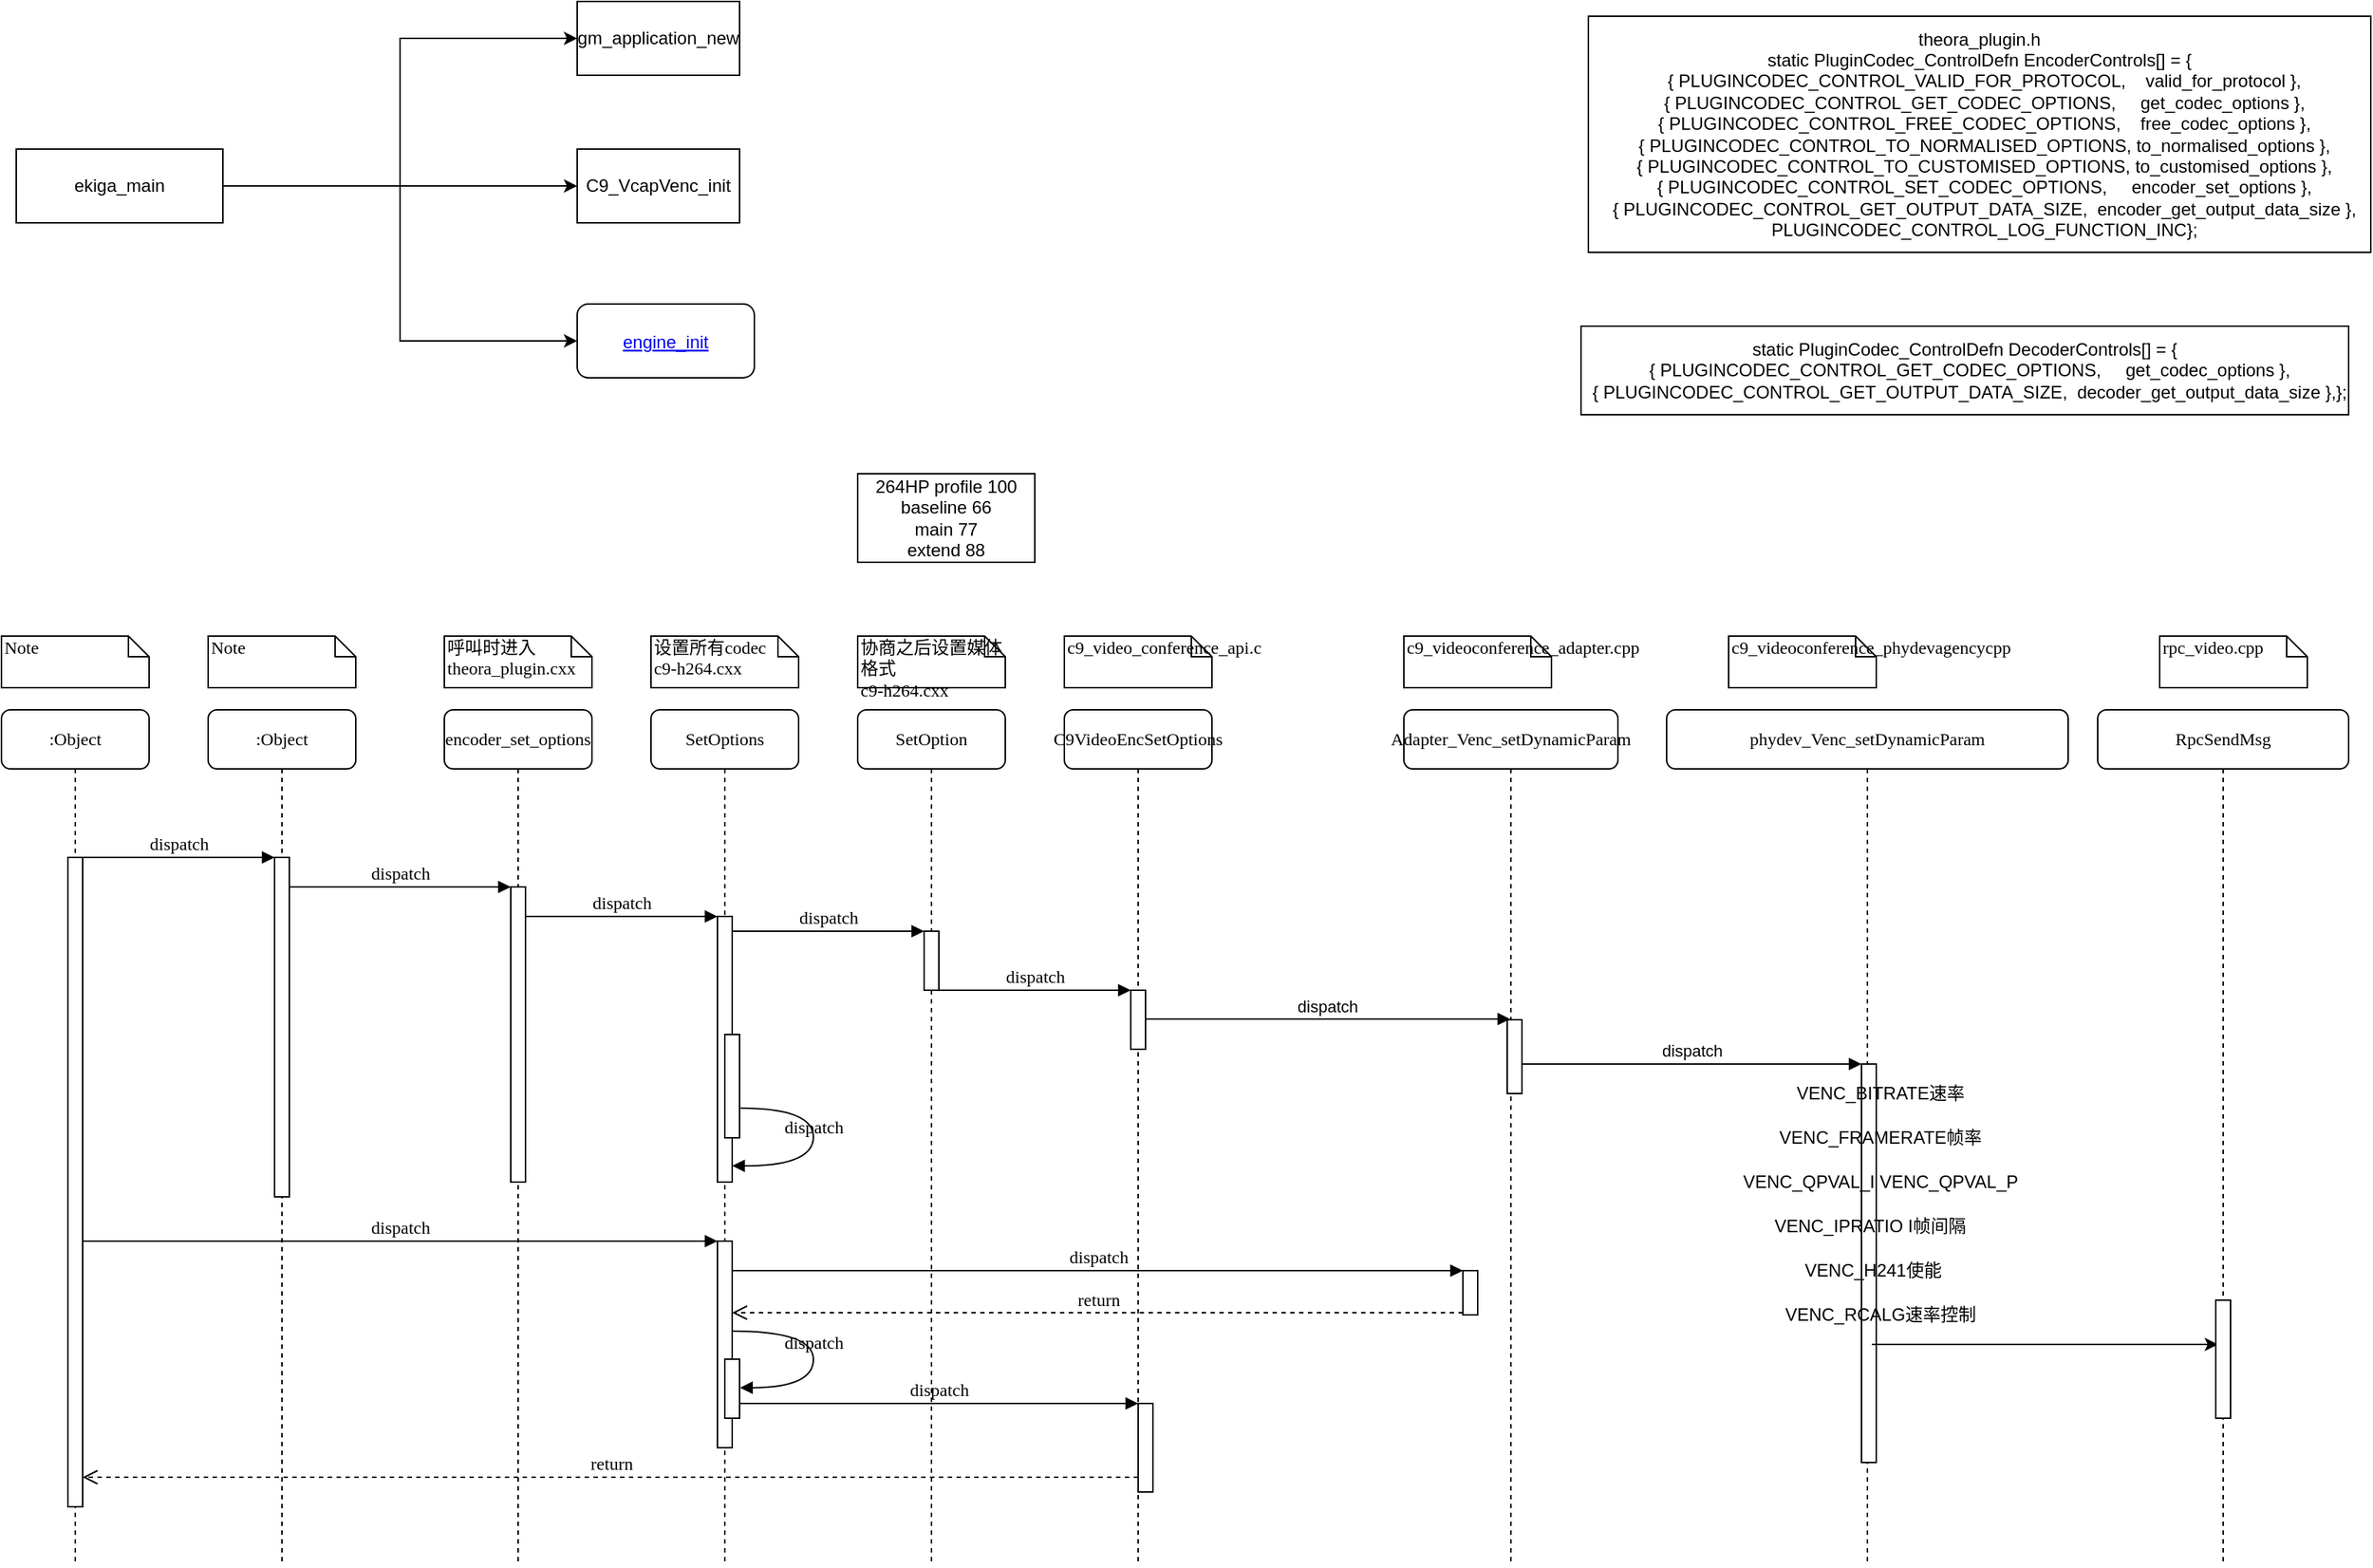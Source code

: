 <mxfile version="21.1.7" type="github" pages="4">
  <diagram name="ekiga_main" id="13e1069c-82ec-6db2-03f1-153e76fe0fe0">
    <mxGraphModel dx="1372" dy="1654" grid="1" gridSize="10" guides="1" tooltips="1" connect="1" arrows="1" fold="1" page="1" pageScale="1" pageWidth="1100" pageHeight="850" background="none" math="0" shadow="0">
      <root>
        <mxCell id="0" />
        <mxCell id="1" parent="0" />
        <mxCell id="7baba1c4bc27f4b0-2" value=":Object" style="shape=umlLifeline;perimeter=lifelinePerimeter;whiteSpace=wrap;html=1;container=1;collapsible=0;recursiveResize=0;outlineConnect=0;rounded=1;shadow=0;comic=0;labelBackgroundColor=none;strokeWidth=1;fontFamily=Verdana;fontSize=12;align=center;" parent="1" vertex="1">
          <mxGeometry x="240" y="80" width="100" height="580" as="geometry" />
        </mxCell>
        <mxCell id="7baba1c4bc27f4b0-10" value="" style="html=1;points=[];perimeter=orthogonalPerimeter;rounded=0;shadow=0;comic=0;labelBackgroundColor=none;strokeWidth=1;fontFamily=Verdana;fontSize=12;align=center;" parent="7baba1c4bc27f4b0-2" vertex="1">
          <mxGeometry x="45" y="100" width="10" height="230" as="geometry" />
        </mxCell>
        <mxCell id="7baba1c4bc27f4b0-3" value="encoder_set_options" style="shape=umlLifeline;perimeter=lifelinePerimeter;whiteSpace=wrap;html=1;container=1;collapsible=0;recursiveResize=0;outlineConnect=0;rounded=1;shadow=0;comic=0;labelBackgroundColor=none;strokeWidth=1;fontFamily=Verdana;fontSize=12;align=center;" parent="1" vertex="1">
          <mxGeometry x="400" y="80" width="100" height="580" as="geometry" />
        </mxCell>
        <mxCell id="7baba1c4bc27f4b0-13" value="" style="html=1;points=[];perimeter=orthogonalPerimeter;rounded=0;shadow=0;comic=0;labelBackgroundColor=none;strokeWidth=1;fontFamily=Verdana;fontSize=12;align=center;" parent="7baba1c4bc27f4b0-3" vertex="1">
          <mxGeometry x="45" y="120" width="10" height="200" as="geometry" />
        </mxCell>
        <mxCell id="7baba1c4bc27f4b0-4" value="SetOptions" style="shape=umlLifeline;perimeter=lifelinePerimeter;whiteSpace=wrap;html=1;container=1;collapsible=0;recursiveResize=0;outlineConnect=0;rounded=1;shadow=0;comic=0;labelBackgroundColor=none;strokeWidth=1;fontFamily=Verdana;fontSize=12;align=center;" parent="1" vertex="1">
          <mxGeometry x="540" y="80" width="100" height="580" as="geometry" />
        </mxCell>
        <mxCell id="7baba1c4bc27f4b0-5" value="SetOption" style="shape=umlLifeline;perimeter=lifelinePerimeter;whiteSpace=wrap;html=1;container=1;collapsible=0;recursiveResize=0;outlineConnect=0;rounded=1;shadow=0;comic=0;labelBackgroundColor=none;strokeWidth=1;fontFamily=Verdana;fontSize=12;align=center;" parent="1" vertex="1">
          <mxGeometry x="680" y="80" width="100" height="580" as="geometry" />
        </mxCell>
        <mxCell id="7baba1c4bc27f4b0-6" value="C9VideoEncSetOptions" style="shape=umlLifeline;perimeter=lifelinePerimeter;whiteSpace=wrap;html=1;container=1;collapsible=0;recursiveResize=0;outlineConnect=0;rounded=1;shadow=0;comic=0;labelBackgroundColor=none;strokeWidth=1;fontFamily=Verdana;fontSize=12;align=center;" parent="1" vertex="1">
          <mxGeometry x="820" y="80" width="100" height="580" as="geometry" />
        </mxCell>
        <mxCell id="ijWDm0RKz5ggMyt9_muB-8" value="" style="html=1;points=[];perimeter=orthogonalPerimeter;outlineConnect=0;targetShapes=umlLifeline;portConstraint=eastwest;newEdgeStyle={&quot;edgeStyle&quot;:&quot;elbowEdgeStyle&quot;,&quot;elbow&quot;:&quot;vertical&quot;,&quot;curved&quot;:0,&quot;rounded&quot;:0};" vertex="1" parent="7baba1c4bc27f4b0-6">
          <mxGeometry x="45" y="190" width="10" height="40" as="geometry" />
        </mxCell>
        <mxCell id="ijWDm0RKz5ggMyt9_muB-9" value="dispatch" style="html=1;verticalAlign=bottom;endArrow=block;entryX=0;entryY=0;labelBackgroundColor=none;fontFamily=Verdana;fontSize=12;edgeStyle=elbowEdgeStyle;elbow=vertical;" edge="1" parent="7baba1c4bc27f4b0-6">
          <mxGeometry relative="1" as="geometry">
            <mxPoint x="-85" y="190" as="sourcePoint" />
            <mxPoint x="45" y="190" as="targetPoint" />
          </mxGeometry>
        </mxCell>
        <mxCell id="ijWDm0RKz5ggMyt9_muB-36" value="dispatch" style="html=1;verticalAlign=bottom;endArrow=block;edgeStyle=elbowEdgeStyle;elbow=vertical;curved=0;rounded=0;" edge="1" parent="7baba1c4bc27f4b0-6" target="7baba1c4bc27f4b0-7">
          <mxGeometry x="-0.003" relative="1" as="geometry">
            <mxPoint x="55" y="209.5" as="sourcePoint" />
            <mxPoint x="245.5" y="209.5" as="targetPoint" />
            <mxPoint as="offset" />
          </mxGeometry>
        </mxCell>
        <mxCell id="7baba1c4bc27f4b0-7" value="Adapter_Venc_setDynamicParam" style="shape=umlLifeline;perimeter=lifelinePerimeter;whiteSpace=wrap;html=1;container=1;collapsible=0;recursiveResize=0;outlineConnect=0;rounded=1;shadow=0;comic=0;labelBackgroundColor=none;strokeWidth=1;fontFamily=Verdana;fontSize=12;align=center;" parent="1" vertex="1">
          <mxGeometry x="1050" y="80" width="145" height="580" as="geometry" />
        </mxCell>
        <mxCell id="7baba1c4bc27f4b0-25" value="" style="html=1;points=[];perimeter=orthogonalPerimeter;rounded=0;shadow=0;comic=0;labelBackgroundColor=none;strokeColor=#000000;strokeWidth=1;fillColor=#FFFFFF;fontFamily=Verdana;fontSize=12;fontColor=#000000;align=center;" parent="7baba1c4bc27f4b0-7" vertex="1">
          <mxGeometry x="40" y="380" width="10" height="30" as="geometry" />
        </mxCell>
        <mxCell id="ijWDm0RKz5ggMyt9_muB-10" value="" style="html=1;points=[];perimeter=orthogonalPerimeter;outlineConnect=0;targetShapes=umlLifeline;portConstraint=eastwest;newEdgeStyle={&quot;edgeStyle&quot;:&quot;elbowEdgeStyle&quot;,&quot;elbow&quot;:&quot;vertical&quot;,&quot;curved&quot;:0,&quot;rounded&quot;:0};" vertex="1" parent="7baba1c4bc27f4b0-7">
          <mxGeometry x="70" y="210" width="10" height="50" as="geometry" />
        </mxCell>
        <mxCell id="7baba1c4bc27f4b0-8" value=":Object" style="shape=umlLifeline;perimeter=lifelinePerimeter;whiteSpace=wrap;html=1;container=1;collapsible=0;recursiveResize=0;outlineConnect=0;rounded=1;shadow=0;comic=0;labelBackgroundColor=none;strokeWidth=1;fontFamily=Verdana;fontSize=12;align=center;" parent="1" vertex="1">
          <mxGeometry x="100" y="80" width="100" height="580" as="geometry" />
        </mxCell>
        <mxCell id="7baba1c4bc27f4b0-9" value="" style="html=1;points=[];perimeter=orthogonalPerimeter;rounded=0;shadow=0;comic=0;labelBackgroundColor=none;strokeWidth=1;fontFamily=Verdana;fontSize=12;align=center;" parent="7baba1c4bc27f4b0-8" vertex="1">
          <mxGeometry x="45" y="100" width="10" height="440" as="geometry" />
        </mxCell>
        <mxCell id="7baba1c4bc27f4b0-16" value="" style="html=1;points=[];perimeter=orthogonalPerimeter;rounded=0;shadow=0;comic=0;labelBackgroundColor=none;strokeWidth=1;fontFamily=Verdana;fontSize=12;align=center;" parent="1" vertex="1">
          <mxGeometry x="585" y="220" width="10" height="180" as="geometry" />
        </mxCell>
        <mxCell id="7baba1c4bc27f4b0-17" value="dispatch" style="html=1;verticalAlign=bottom;endArrow=block;labelBackgroundColor=none;fontFamily=Verdana;fontSize=12;edgeStyle=elbowEdgeStyle;elbow=vertical;" parent="1" source="7baba1c4bc27f4b0-13" target="7baba1c4bc27f4b0-16" edge="1">
          <mxGeometry relative="1" as="geometry">
            <mxPoint x="510" y="220" as="sourcePoint" />
            <Array as="points">
              <mxPoint x="460" y="220" />
            </Array>
          </mxGeometry>
        </mxCell>
        <mxCell id="7baba1c4bc27f4b0-19" value="" style="html=1;points=[];perimeter=orthogonalPerimeter;rounded=0;shadow=0;comic=0;labelBackgroundColor=none;strokeWidth=1;fontFamily=Verdana;fontSize=12;align=center;" parent="1" vertex="1">
          <mxGeometry x="725" y="230" width="10" height="40" as="geometry" />
        </mxCell>
        <mxCell id="7baba1c4bc27f4b0-20" value="dispatch" style="html=1;verticalAlign=bottom;endArrow=block;entryX=0;entryY=0;labelBackgroundColor=none;fontFamily=Verdana;fontSize=12;edgeStyle=elbowEdgeStyle;elbow=vertical;" parent="1" source="7baba1c4bc27f4b0-16" target="7baba1c4bc27f4b0-19" edge="1">
          <mxGeometry relative="1" as="geometry">
            <mxPoint x="650" y="230" as="sourcePoint" />
          </mxGeometry>
        </mxCell>
        <mxCell id="7baba1c4bc27f4b0-22" value="" style="html=1;points=[];perimeter=orthogonalPerimeter;rounded=0;shadow=0;comic=0;labelBackgroundColor=none;strokeWidth=1;fontFamily=Verdana;fontSize=12;align=center;" parent="1" vertex="1">
          <mxGeometry x="585" y="440" width="10" height="140" as="geometry" />
        </mxCell>
        <mxCell id="7baba1c4bc27f4b0-23" value="dispatch" style="html=1;verticalAlign=bottom;endArrow=block;entryX=0;entryY=0;labelBackgroundColor=none;fontFamily=Verdana;fontSize=12;" parent="1" source="7baba1c4bc27f4b0-9" target="7baba1c4bc27f4b0-22" edge="1">
          <mxGeometry relative="1" as="geometry">
            <mxPoint x="510" y="420" as="sourcePoint" />
          </mxGeometry>
        </mxCell>
        <mxCell id="7baba1c4bc27f4b0-26" value="dispatch" style="html=1;verticalAlign=bottom;endArrow=block;entryX=0;entryY=0;labelBackgroundColor=none;fontFamily=Verdana;fontSize=12;" parent="1" source="7baba1c4bc27f4b0-22" target="7baba1c4bc27f4b0-25" edge="1">
          <mxGeometry relative="1" as="geometry">
            <mxPoint x="930" y="340" as="sourcePoint" />
          </mxGeometry>
        </mxCell>
        <mxCell id="7baba1c4bc27f4b0-27" value="return" style="html=1;verticalAlign=bottom;endArrow=open;dashed=1;endSize=8;exitX=0;exitY=0.95;labelBackgroundColor=none;fontFamily=Verdana;fontSize=12;" parent="1" source="7baba1c4bc27f4b0-25" target="7baba1c4bc27f4b0-22" edge="1">
          <mxGeometry relative="1" as="geometry">
            <mxPoint x="930" y="416" as="targetPoint" />
          </mxGeometry>
        </mxCell>
        <mxCell id="7baba1c4bc27f4b0-28" value="" style="html=1;points=[];perimeter=orthogonalPerimeter;rounded=0;shadow=0;comic=0;labelBackgroundColor=none;strokeWidth=1;fontFamily=Verdana;fontSize=12;align=center;" parent="1" vertex="1">
          <mxGeometry x="870" y="550" width="10" height="60" as="geometry" />
        </mxCell>
        <mxCell id="7baba1c4bc27f4b0-29" value="dispatch" style="html=1;verticalAlign=bottom;endArrow=block;entryX=0;entryY=0;labelBackgroundColor=none;fontFamily=Verdana;fontSize=12;edgeStyle=elbowEdgeStyle;elbow=vertical;" parent="1" source="7baba1c4bc27f4b0-37" target="7baba1c4bc27f4b0-28" edge="1">
          <mxGeometry relative="1" as="geometry">
            <mxPoint x="800" y="550" as="sourcePoint" />
          </mxGeometry>
        </mxCell>
        <mxCell id="7baba1c4bc27f4b0-30" value="return" style="html=1;verticalAlign=bottom;endArrow=open;dashed=1;endSize=8;labelBackgroundColor=none;fontFamily=Verdana;fontSize=12;edgeStyle=elbowEdgeStyle;elbow=vertical;" parent="1" source="7baba1c4bc27f4b0-28" target="7baba1c4bc27f4b0-9" edge="1">
          <mxGeometry relative="1" as="geometry">
            <mxPoint x="800" y="626" as="targetPoint" />
            <Array as="points">
              <mxPoint x="570" y="600" />
            </Array>
          </mxGeometry>
        </mxCell>
        <mxCell id="7baba1c4bc27f4b0-11" value="dispatch" style="html=1;verticalAlign=bottom;endArrow=block;entryX=0;entryY=0;labelBackgroundColor=none;fontFamily=Verdana;fontSize=12;edgeStyle=elbowEdgeStyle;elbow=vertical;" parent="1" source="7baba1c4bc27f4b0-9" target="7baba1c4bc27f4b0-10" edge="1">
          <mxGeometry relative="1" as="geometry">
            <mxPoint x="220" y="190" as="sourcePoint" />
          </mxGeometry>
        </mxCell>
        <mxCell id="7baba1c4bc27f4b0-14" value="dispatch" style="html=1;verticalAlign=bottom;endArrow=block;entryX=0;entryY=0;labelBackgroundColor=none;fontFamily=Verdana;fontSize=12;edgeStyle=elbowEdgeStyle;elbow=vertical;" parent="1" source="7baba1c4bc27f4b0-10" target="7baba1c4bc27f4b0-13" edge="1">
          <mxGeometry relative="1" as="geometry">
            <mxPoint x="370" y="200" as="sourcePoint" />
          </mxGeometry>
        </mxCell>
        <mxCell id="7baba1c4bc27f4b0-34" value="" style="html=1;points=[];perimeter=orthogonalPerimeter;rounded=0;shadow=0;comic=0;labelBackgroundColor=none;strokeWidth=1;fontFamily=Verdana;fontSize=12;align=center;" parent="1" vertex="1">
          <mxGeometry x="590" y="300" width="10" height="70" as="geometry" />
        </mxCell>
        <mxCell id="7baba1c4bc27f4b0-36" value="dispatch" style="html=1;verticalAlign=bottom;endArrow=block;labelBackgroundColor=none;fontFamily=Verdana;fontSize=12;elbow=vertical;edgeStyle=orthogonalEdgeStyle;curved=1;exitX=1.066;exitY=0.713;exitPerimeter=0;" parent="1" source="7baba1c4bc27f4b0-34" edge="1">
          <mxGeometry relative="1" as="geometry">
            <mxPoint x="610.333" y="350" as="sourcePoint" />
            <mxPoint x="595" y="389" as="targetPoint" />
            <Array as="points">
              <mxPoint x="650" y="350" />
              <mxPoint x="650" y="389" />
            </Array>
          </mxGeometry>
        </mxCell>
        <mxCell id="7baba1c4bc27f4b0-37" value="" style="html=1;points=[];perimeter=orthogonalPerimeter;rounded=0;shadow=0;comic=0;labelBackgroundColor=none;strokeWidth=1;fontFamily=Verdana;fontSize=12;align=center;" parent="1" vertex="1">
          <mxGeometry x="590" y="520" width="10" height="40" as="geometry" />
        </mxCell>
        <mxCell id="7baba1c4bc27f4b0-39" value="dispatch" style="html=1;verticalAlign=bottom;endArrow=block;labelBackgroundColor=none;fontFamily=Verdana;fontSize=12;elbow=vertical;edgeStyle=orthogonalEdgeStyle;curved=1;entryX=1;entryY=0.286;entryPerimeter=0;exitX=1.038;exitY=0.345;exitPerimeter=0;" parent="1" edge="1">
          <mxGeometry relative="1" as="geometry">
            <mxPoint x="595.333" y="501" as="sourcePoint" />
            <mxPoint x="600.333" y="539.333" as="targetPoint" />
            <Array as="points">
              <mxPoint x="650" y="501" />
              <mxPoint x="650" y="539" />
            </Array>
          </mxGeometry>
        </mxCell>
        <mxCell id="7baba1c4bc27f4b0-40" value="Note" style="shape=note;whiteSpace=wrap;html=1;size=14;verticalAlign=top;align=left;spacingTop=-6;rounded=0;shadow=0;comic=0;labelBackgroundColor=none;strokeWidth=1;fontFamily=Verdana;fontSize=12" parent="1" vertex="1">
          <mxGeometry x="100" y="30" width="100" height="35" as="geometry" />
        </mxCell>
        <mxCell id="7baba1c4bc27f4b0-41" value="Note" style="shape=note;whiteSpace=wrap;html=1;size=14;verticalAlign=top;align=left;spacingTop=-6;rounded=0;shadow=0;comic=0;labelBackgroundColor=none;strokeWidth=1;fontFamily=Verdana;fontSize=12" parent="1" vertex="1">
          <mxGeometry x="240" y="30" width="100" height="35" as="geometry" />
        </mxCell>
        <mxCell id="7baba1c4bc27f4b0-42" value="呼叫时进入&lt;br&gt;theora_plugin.cxx" style="shape=note;whiteSpace=wrap;html=1;size=14;verticalAlign=top;align=left;spacingTop=-6;rounded=0;shadow=0;comic=0;labelBackgroundColor=none;strokeWidth=1;fontFamily=Verdana;fontSize=12" parent="1" vertex="1">
          <mxGeometry x="400" y="30" width="100" height="35" as="geometry" />
        </mxCell>
        <mxCell id="7baba1c4bc27f4b0-43" value="设置所有codec&lt;br&gt;c9-h264.cxx" style="shape=note;whiteSpace=wrap;html=1;size=14;verticalAlign=top;align=left;spacingTop=-6;rounded=0;shadow=0;comic=0;labelBackgroundColor=none;strokeWidth=1;fontFamily=Verdana;fontSize=12" parent="1" vertex="1">
          <mxGeometry x="540" y="30" width="100" height="35" as="geometry" />
        </mxCell>
        <mxCell id="7baba1c4bc27f4b0-45" value="c9_video_conference_api.c" style="shape=note;whiteSpace=wrap;html=1;size=14;verticalAlign=top;align=left;spacingTop=-6;rounded=0;shadow=0;comic=0;labelBackgroundColor=none;strokeWidth=1;fontFamily=Verdana;fontSize=12" parent="1" vertex="1">
          <mxGeometry x="820" y="30" width="100" height="35" as="geometry" />
        </mxCell>
        <mxCell id="7baba1c4bc27f4b0-44" value="协商之后设置媒体格式&lt;br&gt;c9-h264.cxx" style="shape=note;whiteSpace=wrap;html=1;size=14;verticalAlign=top;align=left;spacingTop=-6;rounded=0;shadow=0;comic=0;labelBackgroundColor=none;strokeWidth=1;fontFamily=Verdana;fontSize=12" parent="1" vertex="1">
          <mxGeometry x="680" y="30" width="100" height="35" as="geometry" />
        </mxCell>
        <mxCell id="7baba1c4bc27f4b0-46" value="c9_videoconference_adapter.cpp" style="shape=note;whiteSpace=wrap;html=1;size=14;verticalAlign=top;align=left;spacingTop=-6;rounded=0;shadow=0;comic=0;labelBackgroundColor=none;strokeWidth=1;fontFamily=Verdana;fontSize=12" parent="1" vertex="1">
          <mxGeometry x="1050" y="30" width="100" height="35" as="geometry" />
        </mxCell>
        <mxCell id="gQu-EgqjIdYCseF4d5mw-7" value="" style="edgeStyle=orthogonalEdgeStyle;rounded=0;orthogonalLoop=1;jettySize=auto;html=1;" edge="1" parent="1" source="gQu-EgqjIdYCseF4d5mw-1" target="gQu-EgqjIdYCseF4d5mw-6">
          <mxGeometry relative="1" as="geometry" />
        </mxCell>
        <mxCell id="gQu-EgqjIdYCseF4d5mw-8" style="edgeStyle=orthogonalEdgeStyle;rounded=0;orthogonalLoop=1;jettySize=auto;html=1;entryX=0;entryY=0.5;entryDx=0;entryDy=0;" edge="1" parent="1" source="gQu-EgqjIdYCseF4d5mw-1" target="gQu-EgqjIdYCseF4d5mw-2">
          <mxGeometry relative="1" as="geometry" />
        </mxCell>
        <mxCell id="gQu-EgqjIdYCseF4d5mw-10" style="edgeStyle=orthogonalEdgeStyle;rounded=0;orthogonalLoop=1;jettySize=auto;html=1;exitX=1;exitY=0.5;exitDx=0;exitDy=0;entryX=0;entryY=0.5;entryDx=0;entryDy=0;" edge="1" parent="1" source="gQu-EgqjIdYCseF4d5mw-1" target="eDSKi7YM4I0om17HCzt9-1">
          <mxGeometry relative="1" as="geometry">
            <mxPoint x="490" y="-175" as="targetPoint" />
          </mxGeometry>
        </mxCell>
        <mxCell id="gQu-EgqjIdYCseF4d5mw-1" value="ekiga_main" style="html=1;whiteSpace=wrap;" vertex="1" parent="1">
          <mxGeometry x="110" y="-300" width="140" height="50" as="geometry" />
        </mxCell>
        <UserObject label="engine_init" link="data:page/id,sQ9oNI7Usirow8br0qx9" id="eDSKi7YM4I0om17HCzt9-1">
          <mxCell style="fontColor=#0000EE;fontStyle=4;rounded=1;overflow=hidden;spacing=10;" vertex="1" parent="1">
            <mxGeometry x="490" y="-195" width="120" height="50" as="geometry" />
          </mxCell>
        </UserObject>
        <mxCell id="gQu-EgqjIdYCseF4d5mw-2" value="gm_application_new" style="html=1;whiteSpace=wrap;" vertex="1" parent="1">
          <mxGeometry x="490" y="-400" width="110" height="50" as="geometry" />
        </mxCell>
        <mxCell id="gQu-EgqjIdYCseF4d5mw-6" value="C9_VcapVenc_init" style="html=1;whiteSpace=wrap;" vertex="1" parent="1">
          <mxGeometry x="490" y="-300" width="110" height="50" as="geometry" />
        </mxCell>
        <mxCell id="ijWDm0RKz5ggMyt9_muB-1" value="&lt;div&gt;theora_plugin.h&lt;br&gt;&lt;/div&gt;&lt;div&gt;static PluginCodec_ControlDefn EncoderControls[] = {&lt;/div&gt;&lt;div&gt;&amp;nbsp; { PLUGINCODEC_CONTROL_VALID_FOR_PROTOCOL,&amp;nbsp; &amp;nbsp; valid_for_protocol },&lt;/div&gt;&lt;div&gt;&amp;nbsp; { PLUGINCODEC_CONTROL_GET_CODEC_OPTIONS,&amp;nbsp; &amp;nbsp; &amp;nbsp;get_codec_options },&lt;/div&gt;&lt;div&gt;&amp;nbsp; { PLUGINCODEC_CONTROL_FREE_CODEC_OPTIONS,&amp;nbsp; &amp;nbsp; free_codec_options },&lt;/div&gt;&lt;div&gt;&amp;nbsp; { PLUGINCODEC_CONTROL_TO_NORMALISED_OPTIONS, to_normalised_options },&lt;/div&gt;&lt;div&gt;&amp;nbsp; { PLUGINCODEC_CONTROL_TO_CUSTOMISED_OPTIONS, to_customised_options },&lt;/div&gt;&lt;div&gt;&amp;nbsp; { PLUGINCODEC_CONTROL_SET_CODEC_OPTIONS,&amp;nbsp; &amp;nbsp; &amp;nbsp;encoder_set_options },&lt;/div&gt;&lt;div&gt;&amp;nbsp; { PLUGINCODEC_CONTROL_GET_OUTPUT_DATA_SIZE,&amp;nbsp; encoder_get_output_data_size },&lt;/div&gt;&lt;div&gt;&amp;nbsp; PLUGINCODEC_CONTROL_LOG_FUNCTION_INC&lt;span style=&quot;background-color: initial;&quot;&gt;};&lt;/span&gt;&lt;/div&gt;" style="rounded=0;whiteSpace=wrap;html=1;" vertex="1" parent="1">
          <mxGeometry x="1175" y="-390" width="530" height="160" as="geometry" />
        </mxCell>
        <mxCell id="ijWDm0RKz5ggMyt9_muB-2" value="&lt;div&gt;static PluginCodec_ControlDefn DecoderControls[] = {&lt;/div&gt;&lt;div&gt;&amp;nbsp; { PLUGINCODEC_CONTROL_GET_CODEC_OPTIONS,&amp;nbsp; &amp;nbsp; &amp;nbsp;get_codec_options },&lt;/div&gt;&lt;div&gt;&amp;nbsp; { PLUGINCODEC_CONTROL_GET_OUTPUT_DATA_SIZE,&amp;nbsp; decoder_get_output_data_size },&lt;span style=&quot;background-color: initial;&quot;&gt;};&lt;/span&gt;&lt;/div&gt;" style="rounded=0;whiteSpace=wrap;html=1;" vertex="1" parent="1">
          <mxGeometry x="1170" y="-180" width="520" height="60" as="geometry" />
        </mxCell>
        <mxCell id="ijWDm0RKz5ggMyt9_muB-3" value="264HP profile 100&lt;br&gt;baseline 66&lt;br&gt;main 77&lt;br&gt;extend 88" style="rounded=0;whiteSpace=wrap;html=1;" vertex="1" parent="1">
          <mxGeometry x="680" y="-80" width="120" height="60" as="geometry" />
        </mxCell>
        <mxCell id="ijWDm0RKz5ggMyt9_muB-4" value="c9_videoconference_phydevagencycpp" style="shape=note;whiteSpace=wrap;html=1;size=14;verticalAlign=top;align=left;spacingTop=-6;rounded=0;shadow=0;comic=0;labelBackgroundColor=none;strokeWidth=1;fontFamily=Verdana;fontSize=12" vertex="1" parent="1">
          <mxGeometry x="1270" y="30" width="100" height="35" as="geometry" />
        </mxCell>
        <mxCell id="ijWDm0RKz5ggMyt9_muB-5" value="phydev_Venc_setDynamicParam" style="shape=umlLifeline;perimeter=lifelinePerimeter;whiteSpace=wrap;html=1;container=1;collapsible=0;recursiveResize=0;outlineConnect=0;rounded=1;shadow=0;comic=0;labelBackgroundColor=none;strokeWidth=1;fontFamily=Verdana;fontSize=12;align=center;" vertex="1" parent="1">
          <mxGeometry x="1228" y="80" width="272" height="580" as="geometry" />
        </mxCell>
        <mxCell id="ijWDm0RKz5ggMyt9_muB-17" value="" style="html=1;points=[];perimeter=orthogonalPerimeter;outlineConnect=0;targetShapes=umlLifeline;portConstraint=eastwest;newEdgeStyle={&quot;edgeStyle&quot;:&quot;elbowEdgeStyle&quot;,&quot;elbow&quot;:&quot;vertical&quot;,&quot;curved&quot;:0,&quot;rounded&quot;:0};" vertex="1" parent="ijWDm0RKz5ggMyt9_muB-5">
          <mxGeometry x="132" y="240" width="10" height="270" as="geometry" />
        </mxCell>
        <mxCell id="ijWDm0RKz5ggMyt9_muB-41" value="VENC_BITRATE速率" style="text;html=1;strokeColor=none;fillColor=none;align=center;verticalAlign=middle;whiteSpace=wrap;rounded=0;" vertex="1" parent="ijWDm0RKz5ggMyt9_muB-5">
          <mxGeometry x="80" y="245" width="130" height="30" as="geometry" />
        </mxCell>
        <mxCell id="ijWDm0RKz5ggMyt9_muB-42" value="VENC_FRAMERATE帧率" style="text;html=1;strokeColor=none;fillColor=none;align=center;verticalAlign=middle;whiteSpace=wrap;rounded=0;" vertex="1" parent="ijWDm0RKz5ggMyt9_muB-5">
          <mxGeometry x="75" y="275" width="140" height="30" as="geometry" />
        </mxCell>
        <mxCell id="ijWDm0RKz5ggMyt9_muB-43" value="VENC_QPVAL_I&amp;nbsp;VENC_QPVAL_P" style="text;html=1;strokeColor=none;fillColor=none;align=center;verticalAlign=middle;whiteSpace=wrap;rounded=0;" vertex="1" parent="ijWDm0RKz5ggMyt9_muB-5">
          <mxGeometry x="115" y="305" width="60" height="30" as="geometry" />
        </mxCell>
        <mxCell id="ijWDm0RKz5ggMyt9_muB-44" value="VENC_IPRATIO I帧间隔" style="text;html=1;strokeColor=none;fillColor=none;align=center;verticalAlign=middle;whiteSpace=wrap;rounded=0;" vertex="1" parent="ijWDm0RKz5ggMyt9_muB-5">
          <mxGeometry x="63" y="335" width="150" height="30" as="geometry" />
        </mxCell>
        <mxCell id="ijWDm0RKz5ggMyt9_muB-45" value="VENC_H241使能" style="text;html=1;strokeColor=none;fillColor=none;align=center;verticalAlign=middle;whiteSpace=wrap;rounded=0;" vertex="1" parent="ijWDm0RKz5ggMyt9_muB-5">
          <mxGeometry x="65" y="365" width="150" height="30" as="geometry" />
        </mxCell>
        <mxCell id="ijWDm0RKz5ggMyt9_muB-46" value="VENC_RCALG速率控制" style="text;html=1;strokeColor=none;fillColor=none;align=center;verticalAlign=middle;whiteSpace=wrap;rounded=0;" vertex="1" parent="ijWDm0RKz5ggMyt9_muB-5">
          <mxGeometry x="70" y="395" width="150" height="30" as="geometry" />
        </mxCell>
        <mxCell id="ijWDm0RKz5ggMyt9_muB-61" value="" style="endArrow=classic;html=1;rounded=0;" edge="1" parent="ijWDm0RKz5ggMyt9_muB-5">
          <mxGeometry width="50" height="50" relative="1" as="geometry">
            <mxPoint x="139" y="430" as="sourcePoint" />
            <mxPoint x="373.5" y="430" as="targetPoint" />
          </mxGeometry>
        </mxCell>
        <mxCell id="ijWDm0RKz5ggMyt9_muB-35" value="dispatch" style="html=1;verticalAlign=bottom;endArrow=block;edgeStyle=elbowEdgeStyle;elbow=vertical;curved=0;rounded=0;" edge="1" parent="1" target="ijWDm0RKz5ggMyt9_muB-17">
          <mxGeometry x="-0.003" relative="1" as="geometry">
            <mxPoint x="1130" y="320" as="sourcePoint" />
            <mxPoint x="1320.5" y="320" as="targetPoint" />
            <mxPoint as="offset" />
          </mxGeometry>
        </mxCell>
        <mxCell id="ijWDm0RKz5ggMyt9_muB-47" value="rpc_video.cpp" style="shape=note;whiteSpace=wrap;html=1;size=14;verticalAlign=top;align=left;spacingTop=-6;rounded=0;shadow=0;comic=0;labelBackgroundColor=none;strokeWidth=1;fontFamily=Verdana;fontSize=12" vertex="1" parent="1">
          <mxGeometry x="1562" y="30" width="100" height="35" as="geometry" />
        </mxCell>
        <mxCell id="ijWDm0RKz5ggMyt9_muB-48" value="RpcSendMsg" style="shape=umlLifeline;perimeter=lifelinePerimeter;whiteSpace=wrap;html=1;container=1;collapsible=0;recursiveResize=0;outlineConnect=0;rounded=1;shadow=0;comic=0;labelBackgroundColor=none;strokeWidth=1;fontFamily=Verdana;fontSize=12;align=center;" vertex="1" parent="1">
          <mxGeometry x="1520" y="80" width="170" height="580" as="geometry" />
        </mxCell>
        <mxCell id="ijWDm0RKz5ggMyt9_muB-60" value="" style="html=1;points=[];perimeter=orthogonalPerimeter;outlineConnect=0;targetShapes=umlLifeline;portConstraint=eastwest;newEdgeStyle={&quot;edgeStyle&quot;:&quot;elbowEdgeStyle&quot;,&quot;elbow&quot;:&quot;vertical&quot;,&quot;curved&quot;:0,&quot;rounded&quot;:0};" vertex="1" parent="ijWDm0RKz5ggMyt9_muB-48">
          <mxGeometry x="80" y="400" width="10" height="80" as="geometry" />
        </mxCell>
      </root>
    </mxGraphModel>
  </diagram>
  <diagram id="sQ9oNI7Usirow8br0qx9" name="engine_init">
    <mxGraphModel dx="1372" dy="1973" grid="1" gridSize="10" guides="1" tooltips="1" connect="1" arrows="1" fold="1" page="1" pageScale="1" pageWidth="827" pageHeight="1169" math="0" shadow="0">
      <root>
        <mxCell id="0" />
        <mxCell id="1" parent="0" />
        <mxCell id="-shQEy_NEgaJKzDIcHlw-10" style="edgeStyle=orthogonalEdgeStyle;rounded=0;orthogonalLoop=1;jettySize=auto;html=1;" edge="1" parent="1" source="wrvQ9h7CXD9r9QgLEHSX-1" target="-shQEy_NEgaJKzDIcHlw-1">
          <mxGeometry relative="1" as="geometry" />
        </mxCell>
        <mxCell id="-shQEy_NEgaJKzDIcHlw-11" style="edgeStyle=orthogonalEdgeStyle;rounded=0;orthogonalLoop=1;jettySize=auto;html=1;entryX=0;entryY=0.5;entryDx=0;entryDy=0;" edge="1" parent="1" source="wrvQ9h7CXD9r9QgLEHSX-1" target="-shQEy_NEgaJKzDIcHlw-3">
          <mxGeometry relative="1" as="geometry" />
        </mxCell>
        <mxCell id="-shQEy_NEgaJKzDIcHlw-12" style="edgeStyle=orthogonalEdgeStyle;rounded=0;orthogonalLoop=1;jettySize=auto;html=1;entryX=0;entryY=0.5;entryDx=0;entryDy=0;" edge="1" parent="1" source="wrvQ9h7CXD9r9QgLEHSX-1" target="benARrttGZBLRWTV01FH-1">
          <mxGeometry relative="1" as="geometry">
            <mxPoint x="490" y="245" as="targetPoint" />
          </mxGeometry>
        </mxCell>
        <mxCell id="-shQEy_NEgaJKzDIcHlw-13" style="edgeStyle=orthogonalEdgeStyle;rounded=0;orthogonalLoop=1;jettySize=auto;html=1;entryX=0;entryY=0.5;entryDx=0;entryDy=0;" edge="1" parent="1" source="wrvQ9h7CXD9r9QgLEHSX-1" target="-shQEy_NEgaJKzDIcHlw-6">
          <mxGeometry relative="1" as="geometry" />
        </mxCell>
        <mxCell id="-shQEy_NEgaJKzDIcHlw-14" style="edgeStyle=orthogonalEdgeStyle;rounded=0;orthogonalLoop=1;jettySize=auto;html=1;entryX=0;entryY=0.5;entryDx=0;entryDy=0;" edge="1" parent="1" source="wrvQ9h7CXD9r9QgLEHSX-1">
          <mxGeometry relative="1" as="geometry">
            <mxPoint x="490" y="455" as="targetPoint" />
            <Array as="points">
              <mxPoint x="370" y="100" />
              <mxPoint x="370" y="455" />
            </Array>
          </mxGeometry>
        </mxCell>
        <mxCell id="-shQEy_NEgaJKzDIcHlw-15" style="edgeStyle=orthogonalEdgeStyle;rounded=0;orthogonalLoop=1;jettySize=auto;html=1;entryX=0;entryY=0.5;entryDx=0;entryDy=0;" edge="1" parent="1" source="wrvQ9h7CXD9r9QgLEHSX-1" target="-shQEy_NEgaJKzDIcHlw-8">
          <mxGeometry relative="1" as="geometry" />
        </mxCell>
        <mxCell id="-shQEy_NEgaJKzDIcHlw-16" style="edgeStyle=orthogonalEdgeStyle;rounded=0;orthogonalLoop=1;jettySize=auto;html=1;entryX=0;entryY=0.5;entryDx=0;entryDy=0;" edge="1" parent="1" source="wrvQ9h7CXD9r9QgLEHSX-1" target="-shQEy_NEgaJKzDIcHlw-9">
          <mxGeometry relative="1" as="geometry" />
        </mxCell>
        <mxCell id="wrvQ9h7CXD9r9QgLEHSX-1" value="engine_init" style="rounded=0;whiteSpace=wrap;html=1;" vertex="1" parent="1">
          <mxGeometry x="130" y="70" width="120" height="60" as="geometry" />
        </mxCell>
        <mxCell id="-shQEy_NEgaJKzDIcHlw-1" value="&lt;p style=&quot;margin:0px;margin-top:6px;text-align:center;&quot;&gt;&lt;b&gt;engine_init&lt;/b&gt;&lt;br&gt;&lt;/p&gt;&lt;hr&gt;&lt;div style=&quot;border-color: var(--border-color); text-align: center;&quot;&gt;&amp;nbsp; core.add (contact_core);&lt;/div&gt;&lt;div style=&quot;border-color: var(--border-color); text-align: center;&quot;&gt;&amp;nbsp; core.add (chat_core);&lt;/div&gt;&lt;div style=&quot;border-color: var(--border-color); text-align: center;&quot;&gt;&amp;nbsp; core.add (friend_or_foe);&lt;/div&gt;&lt;div style=&quot;border-color: var(--border-color); text-align: center;&quot;&gt;&amp;nbsp; core.add (foe_list);&lt;/div&gt;&lt;div style=&quot;border-color: var(--border-color); text-align: center;&quot;&gt;&amp;nbsp; core.add (videoinput_core);&lt;/div&gt;&lt;div style=&quot;border-color: var(--border-color); text-align: center;&quot;&gt;&amp;nbsp; core.add (videooutput_core);&lt;/div&gt;&lt;div style=&quot;border-color: var(--border-color); text-align: center;&quot;&gt;&amp;nbsp; core.add (audioinput_core);&lt;/div&gt;&lt;div style=&quot;border-color: var(--border-color); text-align: center;&quot;&gt;&amp;nbsp; core.add (audiooutput_core);&lt;/div&gt;&lt;div style=&quot;border-color: var(--border-color); text-align: center;&quot;&gt;&amp;nbsp; core.add (hal_core);&lt;/div&gt;&lt;div style=&quot;border-color: var(--border-color); text-align: center;&quot;&gt;&amp;nbsp; core.add (call_core);&lt;/div&gt;&lt;div style=&quot;border-color: var(--border-color); text-align: center;&quot;&gt;&amp;nbsp; core.add (account_core);&lt;/div&gt;&lt;div style=&quot;border-color: var(--border-color); text-align: center;&quot;&gt;&amp;nbsp; core.add (details);&lt;/div&gt;&lt;div style=&quot;border-color: var(--border-color); text-align: center;&quot;&gt;&amp;nbsp; core.add (presence_core);&lt;/div&gt;" style="align=left;overflow=fill;html=1;dropTarget=0;whiteSpace=wrap;" vertex="1" parent="1">
          <mxGeometry x="490" y="-90" width="180" height="230" as="geometry" />
        </mxCell>
        <mxCell id="-shQEy_NEgaJKzDIcHlw-2" value="" style="shape=component;jettyWidth=8;jettyHeight=4;" vertex="1" parent="-shQEy_NEgaJKzDIcHlw-1">
          <mxGeometry x="1" width="20" height="20" relative="1" as="geometry">
            <mxPoint x="-24" y="4" as="offset" />
          </mxGeometry>
        </mxCell>
        <mxCell id="-shQEy_NEgaJKzDIcHlw-3" value="instance.Start (core)" style="html=1;whiteSpace=wrap;" vertex="1" parent="1">
          <mxGeometry x="490" y="160" width="160" height="50" as="geometry" />
        </mxCell>
        <mxCell id="-shQEy_NEgaJKzDIcHlw-5" value="&lt;div&gt;&amp;nbsp; history_init (kickstart);&lt;/div&gt;&lt;div&gt;&lt;br&gt;&lt;/div&gt;&lt;div&gt;&amp;nbsp; simple_book_init (kickstart);&lt;/div&gt;" style="html=1;whiteSpace=wrap;" vertex="1" parent="1">
          <mxGeometry x="490" y="280" width="160" height="50" as="geometry" />
        </mxCell>
        <mxCell id="DX3ZMVNvGL7kJhDEna9R-2" value="" style="edgeStyle=orthogonalEdgeStyle;rounded=0;orthogonalLoop=1;jettySize=auto;html=1;" edge="1" parent="1" source="-shQEy_NEgaJKzDIcHlw-6" target="DX3ZMVNvGL7kJhDEna9R-1">
          <mxGeometry relative="1" as="geometry" />
        </mxCell>
        <mxCell id="-shQEy_NEgaJKzDIcHlw-6" value="plugin_init" style="html=1;whiteSpace=wrap;" vertex="1" parent="1">
          <mxGeometry x="490" y="350" width="160" height="50" as="geometry" />
        </mxCell>
        <mxCell id="-shQEy_NEgaJKzDIcHlw-8" value="&lt;div&gt;&amp;nbsp; videoinput_core-&amp;gt;setup (&quot;any&quot;);&lt;/div&gt;&lt;div&gt;&amp;nbsp; audioinput_core-&amp;gt;setup ();&lt;/div&gt;&lt;div&gt;&amp;nbsp; audiooutput_core-&amp;gt;setup ();&lt;/div&gt;" style="html=1;whiteSpace=wrap;" vertex="1" parent="1">
          <mxGeometry x="490" y="520" width="200" height="65" as="geometry" />
        </mxCell>
        <mxCell id="-shQEy_NEgaJKzDIcHlw-9" value="&lt;div&gt;&amp;nbsp; hal_core-&amp;gt;videoinput_device_added.connect (boost::bind (&amp;amp;Ekiga::VideoInputCore::add_device, boost::ref (*videoinput_core), _1, _2, _3, _4));&lt;/div&gt;&lt;div&gt;&amp;nbsp; hal_core-&amp;gt;videoinput_device_removed.connect (boost::bind (&amp;amp;Ekiga::VideoInputCore::remove_device, boost::ref (*videoinput_core), _1, _2, _3, _4));&lt;/div&gt;&lt;div&gt;&amp;nbsp; hal_core-&amp;gt;audiooutput_device_added.connect (boost::bind (&amp;amp;Ekiga::AudioOutputCore::add_device, boost::ref (*audiooutput_core), _1, _2, _3));&lt;/div&gt;&lt;div&gt;&amp;nbsp; hal_core-&amp;gt;audiooutput_device_removed.connect (boost::bind (&amp;amp;Ekiga::AudioOutputCore::remove_device, boost::ref (*audiooutput_core), _1, _2, _3));&lt;/div&gt;&lt;div&gt;&amp;nbsp; hal_core-&amp;gt;audioinput_device_added.connect (boost::bind (&amp;amp;Ekiga::AudioInputCore::add_device, boost::ref (*audioinput_core), _1, _2, _3));&lt;/div&gt;&lt;div&gt;&amp;nbsp; hal_core-&amp;gt;audioinput_device_removed.connect (boost::bind (&amp;amp;Ekiga::AudioInputCore::remove_device, boost::ref (*audioinput_core), _1, _2, _3));&lt;/div&gt;" style="html=1;whiteSpace=wrap;" vertex="1" parent="1">
          <mxGeometry x="490" y="600" width="830" height="100" as="geometry" />
        </mxCell>
        <UserObject label="opal_init" link="data:page/id,5fzAPs4kgJY6VKO34eEA" id="benARrttGZBLRWTV01FH-1">
          <mxCell style="fontColor=#0000EE;fontStyle=4;rounded=1;overflow=hidden;spacing=10;" vertex="1" parent="1">
            <mxGeometry x="490" y="220" width="160" height="50" as="geometry" />
          </mxCell>
        </UserObject>
        <mxCell id="DX3ZMVNvGL7kJhDEna9R-1" value="&lt;div&gt;gchar* path = g_build_path (G_DIR_SEPARATOR_S,&lt;/div&gt;&lt;div&gt;			&amp;nbsp; &amp;nbsp; &amp;nbsp; g_get_tmp_dir (), &quot;ekiga_debug_plugins&quot;, NULL);&lt;/div&gt;&lt;div&gt;&amp;nbsp; plugin_parse_directory (kickstart, path);&lt;/div&gt;" style="whiteSpace=wrap;html=1;" vertex="1" parent="1">
          <mxGeometry x="750" y="345" width="330" height="60" as="geometry" />
        </mxCell>
        <mxCell id="BS53INScO5NR60O39b1r-4" value="" style="edgeStyle=orthogonalEdgeStyle;rounded=0;orthogonalLoop=1;jettySize=auto;html=1;" edge="1" parent="1" source="meCUNKsJ4FAuixqdQ-y6-1">
          <mxGeometry relative="1" as="geometry">
            <mxPoint x="750" y="457.5" as="targetPoint" />
          </mxGeometry>
        </mxCell>
        <UserObject label="c9_plugin_init" link="data:page/id,nIkm5QkR0DiJscG3uBfI" id="meCUNKsJ4FAuixqdQ-y6-1">
          <mxCell style="fontColor=#0000EE;fontStyle=4;rounded=1;overflow=hidden;spacing=10;" vertex="1" parent="1">
            <mxGeometry x="490" y="430" width="160" height="55" as="geometry" />
          </mxCell>
        </UserObject>
        <mxCell id="BS53INScO5NR60O39b1r-5" value="C9音视频初始化" style="rounded=0;whiteSpace=wrap;html=1;" vertex="1" parent="1">
          <mxGeometry x="750" y="425" width="120" height="60" as="geometry" />
        </mxCell>
      </root>
    </mxGraphModel>
  </diagram>
  <diagram id="5fzAPs4kgJY6VKO34eEA" name="opal_init">
    <mxGraphModel dx="1372" dy="804" grid="1" gridSize="10" guides="1" tooltips="1" connect="1" arrows="1" fold="1" page="1" pageScale="1" pageWidth="827" pageHeight="1169" math="0" shadow="0">
      <root>
        <mxCell id="0" />
        <mxCell id="1" parent="0" />
        <mxCell id="QhF6gsfP-G7483KTyrlo-4" value="" style="edgeStyle=orthogonalEdgeStyle;rounded=0;orthogonalLoop=1;jettySize=auto;html=1;" edge="1" parent="1" source="QhF6gsfP-G7483KTyrlo-1" target="QhF6gsfP-G7483KTyrlo-3">
          <mxGeometry relative="1" as="geometry" />
        </mxCell>
        <mxCell id="QhF6gsfP-G7483KTyrlo-9" style="edgeStyle=orthogonalEdgeStyle;rounded=0;orthogonalLoop=1;jettySize=auto;html=1;entryX=0;entryY=0.5;entryDx=0;entryDy=0;" edge="1" parent="1" source="QhF6gsfP-G7483KTyrlo-1" target="QhF6gsfP-G7483KTyrlo-8">
          <mxGeometry relative="1" as="geometry" />
        </mxCell>
        <mxCell id="QhF6gsfP-G7483KTyrlo-10" style="edgeStyle=orthogonalEdgeStyle;rounded=0;orthogonalLoop=1;jettySize=auto;html=1;entryX=0;entryY=0.5;entryDx=0;entryDy=0;" edge="1" parent="1" source="QhF6gsfP-G7483KTyrlo-1" target="QhF6gsfP-G7483KTyrlo-7">
          <mxGeometry relative="1" as="geometry" />
        </mxCell>
        <mxCell id="QhF6gsfP-G7483KTyrlo-11" style="edgeStyle=orthogonalEdgeStyle;rounded=0;orthogonalLoop=1;jettySize=auto;html=1;entryX=0;entryY=0.5;entryDx=0;entryDy=0;" edge="1" parent="1" source="QhF6gsfP-G7483KTyrlo-1" target="QhF6gsfP-G7483KTyrlo-5">
          <mxGeometry relative="1" as="geometry" />
        </mxCell>
        <mxCell id="QhF6gsfP-G7483KTyrlo-1" value="ekiga/lib/engine/framework/kickstart.cpp&lt;br&gt;Ekiga::KickStart::kick&lt;br&gt;try_initialize_more" style="rounded=0;whiteSpace=wrap;html=1;" vertex="1" parent="1">
          <mxGeometry x="84" y="250" width="270" height="60" as="geometry" />
        </mxCell>
        <mxCell id="QhF6gsfP-G7483KTyrlo-2" value="&lt;div&gt;&amp;nbsp; boost::shared_ptr&amp;lt;Ekiga::Spark&amp;gt; spark (new OPALSpark);&lt;/div&gt;&lt;div&gt;&amp;nbsp; kickstart.add_spark (spark);&lt;/div&gt;" style="whiteSpace=wrap;html=1;" vertex="1" parent="1">
          <mxGeometry x="84" y="160" width="330" height="60" as="geometry" />
        </mxCell>
        <mxCell id="QhF6gsfP-G7483KTyrlo-3" value="&lt;div&gt;&amp;nbsp; &amp;nbsp; boost::shared_ptr&amp;lt;Ekiga::ContactCore&amp;gt; contact_core = core.get&amp;lt;Ekiga::ContactCore&amp;gt; (&quot;contact-core&quot;);&lt;/div&gt;&lt;div&gt;&amp;nbsp; &amp;nbsp; boost::shared_ptr&amp;lt;Ekiga::PresenceCore&amp;gt; presence_core = core.get&amp;lt;Ekiga::PresenceCore&amp;gt; (&quot;presence-core&quot;);&lt;/div&gt;&lt;div&gt;&amp;nbsp; &amp;nbsp; boost::shared_ptr&amp;lt;Ekiga::CallCore&amp;gt; call_core = core.get&amp;lt;Ekiga::CallCore&amp;gt; (&quot;call-core&quot;);&lt;/div&gt;&lt;div&gt;&amp;nbsp; &amp;nbsp; boost::shared_ptr&amp;lt;Ekiga::ChatCore&amp;gt; chat_core = core.get&amp;lt;Ekiga::ChatCore&amp;gt; (&quot;chat-core&quot;);&lt;/div&gt;&lt;div&gt;&amp;nbsp; &amp;nbsp; boost::shared_ptr&amp;lt;Ekiga::AccountCore&amp;gt; account_core = core.get&amp;lt;Ekiga::AccountCore&amp;gt; (&quot;account-core&quot;);&lt;/div&gt;&lt;div&gt;&amp;nbsp; &amp;nbsp; boost::shared_ptr&amp;lt;Ekiga::AudioInputCore&amp;gt; audioinput_core = core.get&amp;lt;Ekiga::AudioInputCore&amp;gt; (&quot;audioinput-core&quot;);&lt;/div&gt;&lt;div&gt;&amp;nbsp; &amp;nbsp; boost::shared_ptr&amp;lt;Ekiga::VideoInputCore&amp;gt; videoinput_core = core.get&amp;lt;Ekiga::VideoInputCore&amp;gt; (&quot;videoinput-core&quot;);&lt;/div&gt;&lt;div&gt;&amp;nbsp; &amp;nbsp; boost::shared_ptr&amp;lt;Ekiga::AudioOutputCore&amp;gt; audiooutput_core = core.get&amp;lt;Ekiga::AudioOutputCore&amp;gt; (&quot;audiooutput-core&quot;);&lt;/div&gt;&lt;div&gt;&amp;nbsp; &amp;nbsp; boost::shared_ptr&amp;lt;Ekiga::VideoOutputCore&amp;gt; videooutput_core = core.get&amp;lt;Ekiga::VideoOutputCore&amp;gt; (&quot;videooutput-core&quot;);&lt;/div&gt;&lt;div&gt;&amp;nbsp; &amp;nbsp; boost::shared_ptr&amp;lt;Ekiga::PersonalDetails&amp;gt; personal_details = core.get&amp;lt;Ekiga::PersonalDetails&amp;gt; (&quot;personal-details&quot;);&lt;/div&gt;&lt;div&gt;&amp;nbsp; &amp;nbsp; boost::shared_ptr&amp;lt;Bank&amp;gt; account_store = core.get&amp;lt;Bank&amp;gt; (&quot;opal-account-store&quot;);&lt;/div&gt;" style="whiteSpace=wrap;html=1;rounded=0;" vertex="1" parent="1">
          <mxGeometry x="509" y="200" width="721" height="160" as="geometry" />
        </mxCell>
        <mxCell id="QhF6gsfP-G7483KTyrlo-5" value="boost::shared_ptr&amp;lt;Opal::Sip::CallManager&amp;gt; sip_call_manager (new Opal::Sip::CallManager (core, endpoint, sip_endpoint))&lt;br&gt;call_core-&amp;gt;add_manager (sip_call_manager)" style="whiteSpace=wrap;html=1;rounded=0;" vertex="1" parent="1">
          <mxGeometry x="510" y="497" width="690" height="60" as="geometry" />
        </mxCell>
        <mxCell id="QhF6gsfP-G7483KTyrlo-7" value="boost::shared_ptr&amp;lt;Opal::H323::CallManager&amp;gt; h323_call_manager (new Opal::H323::CallManager (core, endpoint, h323_endpoint))&lt;br&gt;call_core-&amp;gt;add_manager (h323_call_manager)" style="whiteSpace=wrap;html=1;rounded=0;" vertex="1" parent="1">
          <mxGeometry x="509" y="592" width="721" height="60" as="geometry" />
        </mxCell>
        <mxCell id="QhF6gsfP-G7483KTyrlo-8" value="Opal::EndPoint&amp;amp; endpoint = GnomeMeeting::Process ()-&amp;gt;GetEndPoint ()&lt;br&gt;Opal::Sip::EndPoint&amp;amp; sip_endpoint = endpoint.GetSipEndPoint ()&lt;br&gt;Opal::H323::EndPoint&amp;amp; h323_endpoint = endpoint.GetH323EndPoint ()" style="whiteSpace=wrap;html=1;rounded=0;" vertex="1" parent="1">
          <mxGeometry x="509" y="395" width="721" height="60" as="geometry" />
        </mxCell>
      </root>
    </mxGraphModel>
  </diagram>
  <diagram id="nIkm5QkR0DiJscG3uBfI" name="c9_plugin_init">
    <mxGraphModel dx="2441" dy="946" grid="1" gridSize="10" guides="1" tooltips="1" connect="1" arrows="1" fold="1" page="1" pageScale="1" pageWidth="827" pageHeight="1169" math="0" shadow="0">
      <root>
        <mxCell id="0" />
        <mxCell id="1" parent="0" />
        <mxCell id="hiJ7gESslxtPcER5zRw0-8" style="edgeStyle=orthogonalEdgeStyle;rounded=0;orthogonalLoop=1;jettySize=auto;html=1;entryX=0;entryY=0.5;entryDx=0;entryDy=0;" edge="1" parent="1" source="hiJ7gESslxtPcER5zRw0-1" target="hiJ7gESslxtPcER5zRw0-5">
          <mxGeometry relative="1" as="geometry" />
        </mxCell>
        <mxCell id="hiJ7gESslxtPcER5zRw0-9" style="edgeStyle=orthogonalEdgeStyle;rounded=0;orthogonalLoop=1;jettySize=auto;html=1;entryX=0;entryY=0.5;entryDx=0;entryDy=0;" edge="1" parent="1" source="hiJ7gESslxtPcER5zRw0-1" target="hiJ7gESslxtPcER5zRw0-6">
          <mxGeometry relative="1" as="geometry" />
        </mxCell>
        <mxCell id="hiJ7gESslxtPcER5zRw0-10" style="edgeStyle=orthogonalEdgeStyle;rounded=0;orthogonalLoop=1;jettySize=auto;html=1;entryX=0;entryY=0.5;entryDx=0;entryDy=0;" edge="1" parent="1" source="hiJ7gESslxtPcER5zRw0-1" target="hiJ7gESslxtPcER5zRw0-7">
          <mxGeometry relative="1" as="geometry" />
        </mxCell>
        <mxCell id="hiJ7gESslxtPcER5zRw0-11" style="edgeStyle=orthogonalEdgeStyle;rounded=0;orthogonalLoop=1;jettySize=auto;html=1;entryX=0;entryY=0.5;entryDx=0;entryDy=0;" edge="1" parent="1" source="hiJ7gESslxtPcER5zRw0-1" target="hiJ7gESslxtPcER5zRw0-2">
          <mxGeometry relative="1" as="geometry" />
        </mxCell>
        <mxCell id="hiJ7gESslxtPcER5zRw0-1" value="&lt;div&gt;&amp;nbsp; audioinput_c9_init(kickstart);&lt;/div&gt;&lt;div&gt;&amp;nbsp; audiooutput_c9_init(kickstart);&lt;/div&gt;&lt;div&gt;&amp;nbsp; videoinput_c9_init(kickstart);&lt;/div&gt;&lt;div&gt;&amp;nbsp; videooutput_c9_init(kickstart);&lt;/div&gt;" style="rounded=0;whiteSpace=wrap;html=1;" vertex="1" parent="1">
          <mxGeometry x="-650" y="280" width="190" height="60" as="geometry" />
        </mxCell>
        <mxCell id="hiJ7gESslxtPcER5zRw0-2" value="audioinput_c9_init" style="whiteSpace=wrap;html=1;rounded=0;" vertex="1" parent="1">
          <mxGeometry x="-335" y="130" width="120" height="60" as="geometry" />
        </mxCell>
        <mxCell id="hiJ7gESslxtPcER5zRw0-5" value="audiooutput_c9_init" style="whiteSpace=wrap;html=1;rounded=0;" vertex="1" parent="1">
          <mxGeometry x="-335" y="220" width="120" height="60" as="geometry" />
        </mxCell>
        <mxCell id="hiJ7gESslxtPcER5zRw0-6" value="videoinput_c9_init" style="whiteSpace=wrap;html=1;rounded=0;" vertex="1" parent="1">
          <mxGeometry x="-335" y="310" width="120" height="60" as="geometry" />
        </mxCell>
        <mxCell id="hiJ7gESslxtPcER5zRw0-7" value="videooutput_c9_init" style="whiteSpace=wrap;html=1;rounded=0;" vertex="1" parent="1">
          <mxGeometry x="-335" y="400" width="120" height="60" as="geometry" />
        </mxCell>
        <mxCell id="Vv6Zkrfm-g0jwWEZShg1-1" value="OpalPluginMediaFormatInternal::PopulateOptions" style="rounded=0;whiteSpace=wrap;html=1;" vertex="1" parent="1">
          <mxGeometry x="-180" y="635" width="280" height="60" as="geometry" />
        </mxCell>
        <mxCell id="Vv6Zkrfm-g0jwWEZShg1-4" style="edgeStyle=orthogonalEdgeStyle;rounded=0;orthogonalLoop=1;jettySize=auto;html=1;entryX=0;entryY=0.5;entryDx=0;entryDy=0;" edge="1" parent="1" source="Vv6Zkrfm-g0jwWEZShg1-2" target="Vv6Zkrfm-g0jwWEZShg1-1">
          <mxGeometry relative="1" as="geometry" />
        </mxCell>
        <mxCell id="Vv6Zkrfm-g0jwWEZShg1-8" style="edgeStyle=orthogonalEdgeStyle;rounded=0;orthogonalLoop=1;jettySize=auto;html=1;" edge="1" parent="1" source="Vv6Zkrfm-g0jwWEZShg1-2" target="Vv6Zkrfm-g0jwWEZShg1-6">
          <mxGeometry relative="1" as="geometry">
            <Array as="points">
              <mxPoint x="-200" y="665" />
              <mxPoint x="-200" y="590" />
            </Array>
          </mxGeometry>
        </mxCell>
        <mxCell id="Vv6Zkrfm-g0jwWEZShg1-2" value="&lt;p style=&quot;margin:0px;margin-top:6px;text-align:center;&quot;&gt;&lt;b&gt;OpalPluginVideoFormatInternal::&lt;/b&gt;&lt;br&gt;&lt;/p&gt;&lt;div style=&quot;text-align: center;&quot;&gt;&lt;b&gt;OpalPluginVideoFormatInternal&lt;/b&gt;&lt;/div&gt;&lt;hr&gt;&lt;p style=&quot;margin:0px;margin-left:8px;&quot;&gt;OpalVideoFormatInternal&lt;/p&gt;&lt;p style=&quot;margin:0px;margin-left:8px;&quot;&gt;OpalPluginMediaFormatInternal&lt;br&gt;PopulateOptions&lt;/p&gt;" style="align=left;overflow=fill;html=1;dropTarget=0;whiteSpace=wrap;" vertex="1" parent="1">
          <mxGeometry x="-460" y="610" width="245" height="110" as="geometry" />
        </mxCell>
        <mxCell id="Vv6Zkrfm-g0jwWEZShg1-3" value="" style="shape=component;jettyWidth=8;jettyHeight=4;" vertex="1" parent="Vv6Zkrfm-g0jwWEZShg1-2">
          <mxGeometry x="1" width="20" height="20" relative="1" as="geometry">
            <mxPoint x="-24" y="4" as="offset" />
          </mxGeometry>
        </mxCell>
        <mxCell id="Vv6Zkrfm-g0jwWEZShg1-9" style="edgeStyle=orthogonalEdgeStyle;rounded=0;orthogonalLoop=1;jettySize=auto;html=1;" edge="1" parent="1" source="Vv6Zkrfm-g0jwWEZShg1-6" target="Vv6Zkrfm-g0jwWEZShg1-7">
          <mxGeometry relative="1" as="geometry" />
        </mxCell>
        <mxCell id="Vv6Zkrfm-g0jwWEZShg1-6" value="OpalMediaFormatInternal::OpalMediaFormatInternal" style="rounded=0;whiteSpace=wrap;html=1;" vertex="1" parent="1">
          <mxGeometry x="-180" y="560" width="290" height="60" as="geometry" />
        </mxCell>
        <mxCell id="Vv6Zkrfm-g0jwWEZShg1-5" value="OpalPluginVideoFormatInternal::Clone()" style="rounded=0;whiteSpace=wrap;html=1;" vertex="1" parent="1">
          <mxGeometry x="-730" y="635" width="230" height="60" as="geometry" />
        </mxCell>
        <mxCell id="Vv6Zkrfm-g0jwWEZShg1-7" value="一个用于内部使用的媒体格式类，它包含:&lt;span style=&quot;box-sizing: inherit; display: block; height: 8px; color: rgb(29, 28, 29); font-family: Slack-Lato, Slack-Fractions, appleLogo, sans-serif; font-size: 15px; font-variant-ligatures: common-ligatures; text-align: left; background-color: rgb(248, 248, 248);&quot; data-stringify-type=&quot;paragraph-break&quot; class=&quot;c-mrkdwn__br&quot; aria-label=&quot;&quot;&gt;&lt;/span&gt;&lt;span style=&quot;color: rgb(29, 28, 29); font-family: Slack-Lato, Slack-Fractions, appleLogo, sans-serif; font-size: 15px; font-variant-ligatures: common-ligatures; text-align: left; background-color: rgb(248, 248, 248);&quot;&gt;- 媒体格式的名称,如 opus, G722, PCMU 等&lt;/span&gt;&lt;br style=&quot;box-sizing: inherit; color: rgb(29, 28, 29); font-family: Slack-Lato, Slack-Fractions, appleLogo, sans-serif; font-size: 15px; font-variant-ligatures: common-ligatures; text-align: left; background-color: rgb(248, 248, 248);&quot;&gt;&lt;span style=&quot;color: rgb(29, 28, 29); font-family: Slack-Lato, Slack-Fractions, appleLogo, sans-serif; font-size: 15px; font-variant-ligatures: common-ligatures; text-align: left; background-color: rgb(248, 248, 248);&quot;&gt;- 媒体格式的 clock rate,比如8000Hz, 16000Hz 等&lt;/span&gt;&lt;br style=&quot;box-sizing: inherit; color: rgb(29, 28, 29); font-family: Slack-Lato, Slack-Fractions, appleLogo, sans-serif; font-size: 15px; font-variant-ligatures: common-ligatures; text-align: left; background-color: rgb(248, 248, 248);&quot;&gt;&lt;span style=&quot;color: rgb(29, 28, 29); font-family: Slack-Lato, Slack-Fractions, appleLogo, sans-serif; font-size: 15px; font-variant-ligatures: common-ligatures; text-align: left; background-color: rgb(248, 248, 248);&quot;&gt;- 媒体格式的ptime,用于RTP打包&lt;/span&gt;&lt;br style=&quot;box-sizing: inherit; color: rgb(29, 28, 29); font-family: Slack-Lato, Slack-Fractions, appleLogo, sans-serif; font-size: 15px; font-variant-ligatures: common-ligatures; text-align: left; background-color: rgb(248, 248, 248);&quot;&gt;&lt;span style=&quot;color: rgb(29, 28, 29); font-family: Slack-Lato, Slack-Fractions, appleLogo, sans-serif; font-size: 15px; font-variant-ligatures: common-ligatures; text-align: left; background-color: rgb(248, 248, 248);&quot;&gt;- 媒体格式的maxptime,用于RTP打包&lt;/span&gt;&lt;br style=&quot;box-sizing: inherit; color: rgb(29, 28, 29); font-family: Slack-Lato, Slack-Fractions, appleLogo, sans-serif; font-size: 15px; font-variant-ligatures: common-ligatures; text-align: left; background-color: rgb(248, 248, 248);&quot;&gt;&lt;span style=&quot;color: rgb(29, 28, 29); font-family: Slack-Lato, Slack-Fractions, appleLogo, sans-serif; font-size: 15px; font-variant-ligatures: common-ligatures; text-align: left; background-color: rgb(248, 248, 248);&quot;&gt;- 媒体格式是否需要FEC(前向纠错)&lt;/span&gt;&lt;br style=&quot;box-sizing: inherit; color: rgb(29, 28, 29); font-family: Slack-Lato, Slack-Fractions, appleLogo, sans-serif; font-size: 15px; font-variant-ligatures: common-ligatures; text-align: left; background-color: rgb(248, 248, 248);&quot;&gt;&lt;span style=&quot;color: rgb(29, 28, 29); font-family: Slack-Lato, Slack-Fractions, appleLogo, sans-serif; font-size: 15px; font-variant-ligatures: common-ligatures; text-align: left; background-color: rgb(248, 248, 248);&quot;&gt;- 媒体格式的其他一些细节参数&lt;/span&gt;&lt;br&gt;&lt;br&gt;主要被Opal的其他模块使用,比如:&lt;br&gt;&lt;span style=&quot;color: rgb(29, 28, 29); font-family: Slack-Lato, Slack-Fractions, appleLogo, sans-serif; font-size: 15px; font-variant-ligatures: common-ligatures; text-align: left; background-color: rgb(248, 248, 248);&quot;&gt;- RTP机制使用这个类中的clock rate, ptime, maxptime等信息来组包RTP数据&lt;/span&gt;&lt;br style=&quot;box-sizing: inherit; color: rgb(29, 28, 29); font-family: Slack-Lato, Slack-Fractions, appleLogo, sans-serif; font-size: 15px; font-variant-ligatures: common-ligatures; text-align: left; background-color: rgb(248, 248, 248);&quot;&gt;&lt;span style=&quot;color: rgb(29, 28, 29); font-family: Slack-Lato, Slack-Fractions, appleLogo, sans-serif; font-size: 15px; font-variant-ligatures: common-ligatures; text-align: left; background-color: rgb(248, 248, 248);&quot;&gt;- SDP生成器使用这个类中的媒体格式名称及参数生成SDP&lt;/span&gt;&lt;br style=&quot;box-sizing: inherit; color: rgb(29, 28, 29); font-family: Slack-Lato, Slack-Fractions, appleLogo, sans-serif; font-size: 15px; font-variant-ligatures: common-ligatures; text-align: left; background-color: rgb(248, 248, 248);&quot;&gt;&lt;span style=&quot;color: rgb(29, 28, 29); font-family: Slack-Lato, Slack-Fractions, appleLogo, sans-serif; font-size: 15px; font-variant-ligatures: common-ligatures; text-align: left; background-color: rgb(248, 248, 248);&quot;&gt;- 编解码器管理器使用这个类来管理和选择支持的编解码器&lt;br&gt;&lt;/span&gt;&lt;br&gt;1. 描述一种媒体格式的详细信息&lt;br style=&quot;box-sizing: inherit; color: rgb(29, 28, 29); font-family: Slack-Lato, Slack-Fractions, appleLogo, sans-serif; font-size: 15px; font-variant-ligatures: common-ligatures; text-align: left; background-color: rgb(248, 248, 248);&quot;&gt;2. 让Opal的其他模块可以使用这些信息来进行媒体处理,比如RTP传输,SDP生成等&lt;br&gt;&lt;span style=&quot;color: rgb(29, 28, 29); font-family: Slack-Lato, Slack-Fractions, appleLogo, sans-serif; font-size: 15px; font-variant-ligatures: common-ligatures; text-align: left; background-color: rgb(248, 248, 248);&quot;&gt;Opal框架中描述媒体格式信息的基石, Opal的大部分媒体相关的处理逻辑都基于这个类。&lt;br&gt;&lt;/span&gt;必须对常见的媒体格式如OPUS,PCMU,G722等的信息进行准确定义,才能使Opal框架正确地支持这些媒体格式。&lt;span style=&quot;color: rgb(29, 28, 29); font-family: Slack-Lato, Slack-Fractions, appleLogo, sans-serif; font-size: 15px; font-variant-ligatures: common-ligatures; text-align: left; background-color: rgb(248, 248, 248);&quot;&gt;&lt;br&gt;&lt;/span&gt;" style="text;strokeColor=none;align=center;fillColor=none;html=1;verticalAlign=middle;whiteSpace=wrap;rounded=0;" vertex="1" parent="1">
          <mxGeometry x="190" y="220" width="600" height="350" as="geometry" />
        </mxCell>
        <mxCell id="Vv6Zkrfm-g0jwWEZShg1-10" value="payloadType 为 127，RTX (Retransmission)&lt;br&gt;RTX 使用特殊的 payload type(通常是 127)来标识重传的数据包。原始的数据包仍然使用正常的 payload type。RTX 数据包中会包含原始数据包的序列号,使得接收端能够找到丢失的数据包,完成数据包的重组。&lt;br&gt;&lt;span style=&quot;text-align: left; background-color: rgb(248, 248, 248);&quot;&gt;&lt;br&gt;&lt;font face=&quot;Slack-Lato, Slack-Fractions, appleLogo, sans-serif&quot; color=&quot;#1d1c1d&quot;&gt;OpalMediaFormatInternal 333 ok!fullName:H.264-High rtpPayloadType: [pt=100] pt: [pt=96]&lt;/font&gt;&lt;br&gt;&lt;/span&gt;" style="text;strokeColor=none;align=center;fillColor=none;html=1;verticalAlign=middle;whiteSpace=wrap;rounded=0;" vertex="1" parent="1">
          <mxGeometry x="830" y="310" width="390" height="110" as="geometry" />
        </mxCell>
      </root>
    </mxGraphModel>
  </diagram>
</mxfile>

